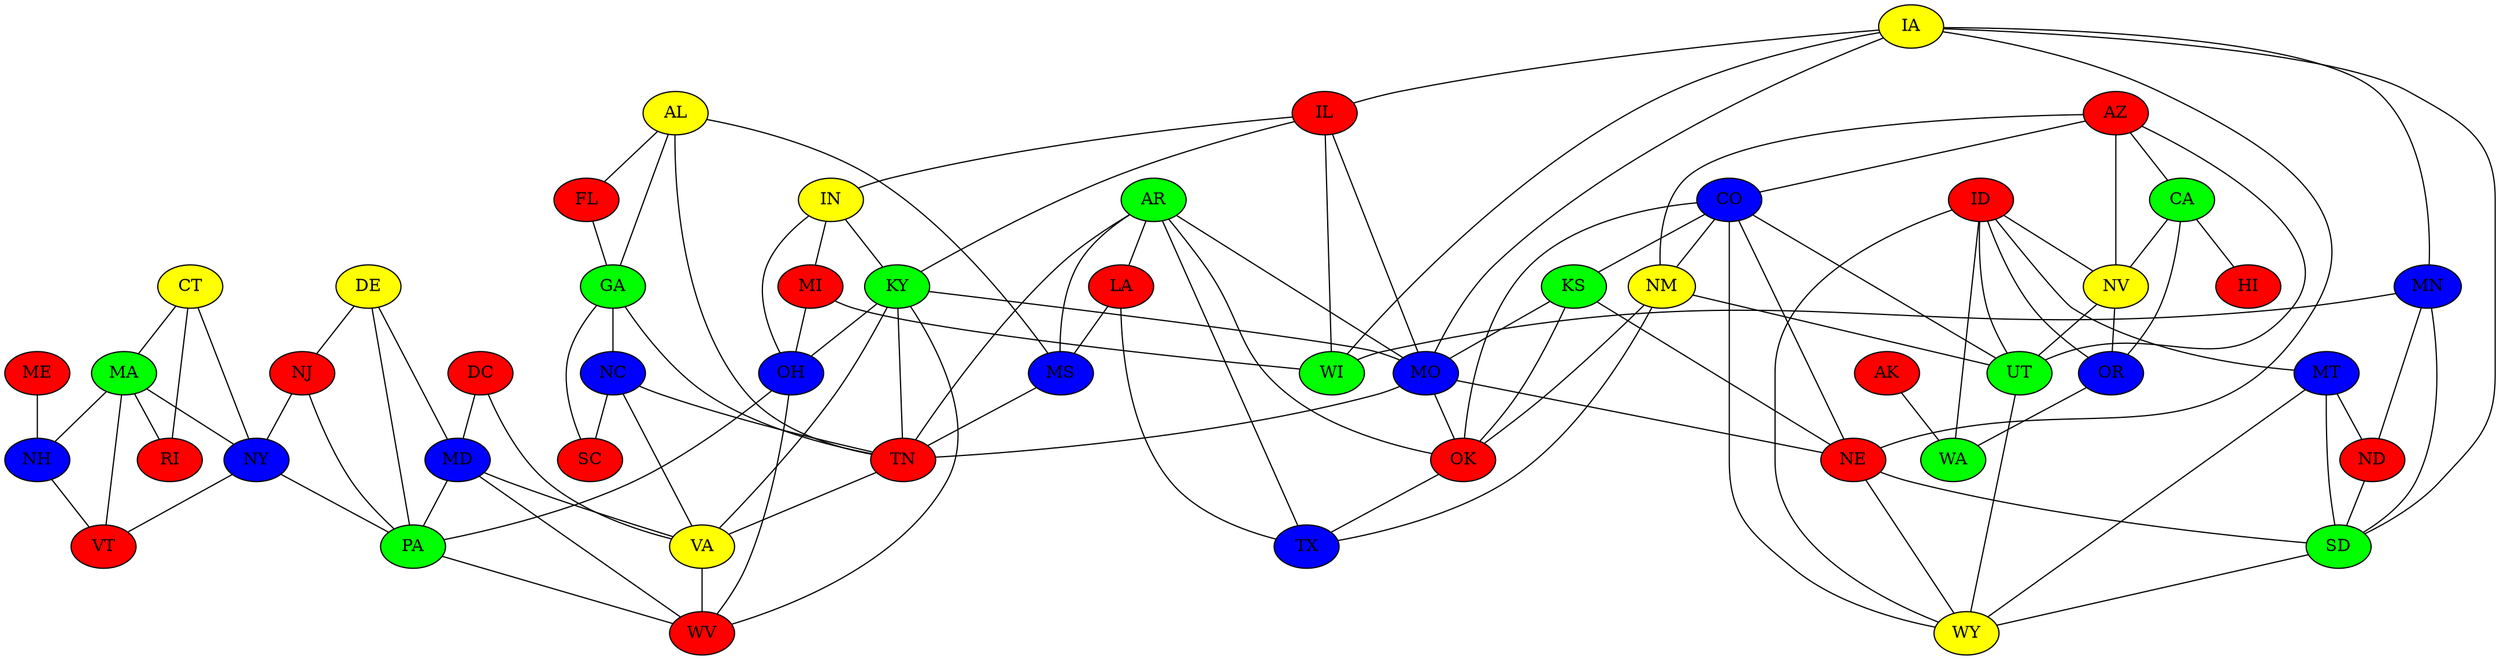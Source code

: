 graph {
AK [style=filled fillcolor=red]
AK -- WA;

AL [style=filled fillcolor=yellow]
AL -- TN;
AL -- GA;
AL -- FL;
AL -- MS;

AR [style=filled fillcolor=green]
AR -- MO;
AR -- TN;
AR -- MS;
AR -- LA;
AR -- TX;
AR -- OK;

AZ [style=filled fillcolor=red]
AZ -- UT;
AZ -- CO;
AZ -- NM;
AZ -- CA;
AZ -- NV;

CA [style=filled fillcolor=green]
CA -- OR;
CA -- NV;
CA -- HI;

CO [style=filled fillcolor=blue]
CO -- WY;
CO -- NE;
CO -- KS;
CO -- OK;
CO -- NM;
CO -- UT;

CT [style=filled fillcolor=yellow]
CT -- MA;
CT -- RI;
CT -- NY;

DC [style=filled fillcolor=red]
DC -- MD;
DC -- VA;

DE [style=filled fillcolor=yellow]
DE -- PA;
DE -- NJ;
DE -- MD;

FL [style=filled fillcolor=red]
FL -- GA;

GA [style=filled fillcolor=green]
GA -- NC;
GA -- SC;
GA -- TN;

HI [style=filled fillcolor=red]

IA [style=filled fillcolor=yellow]
IA -- MN;
IA -- WI;
IA -- IL;
IA -- MO;
IA -- NE;
IA -- SD;

ID [style=filled fillcolor=red]
ID -- MT;
ID -- WY;
ID -- UT;
ID -- NV;
ID -- OR;
ID -- WA;

IL [style=filled fillcolor=red]
IL -- WI;
IL -- IN;
IL -- KY;
IL -- MO;

IN [style=filled fillcolor=yellow]
IN -- MI;
IN -- OH;
IN -- KY;

KS [style=filled fillcolor=green]
KS -- NE;
KS -- MO;
KS -- OK;

KY [style=filled fillcolor=green]
KY -- OH;
KY -- WV;
KY -- VA;
KY -- TN;
KY -- MO;

LA [style=filled fillcolor=red]
LA -- MS;
LA -- TX;

MA [style=filled fillcolor=green]
MA -- NH;
MA -- RI;
MA -- NY;
MA -- VT;

MD [style=filled fillcolor=blue]
MD -- PA;
MD -- VA;
MD -- WV;

ME [style=filled fillcolor=red]
ME -- NH;

MI [style=filled fillcolor=red]
MI -- OH;
MI -- WI;

MN [style=filled fillcolor=blue]
MN -- WI;
MN -- SD;
MN -- ND;

MO [style=filled fillcolor=blue]
MO -- TN;
MO -- OK;
MO -- NE;

MS [style=filled fillcolor=blue]
MS -- TN;

MT [style=filled fillcolor=blue]
MT -- ND;
MT -- SD;
MT -- WY;

NC [style=filled fillcolor=blue]
NC -- VA;
NC -- SC;
NC -- TN;

ND [style=filled fillcolor=red]
ND -- SD;

NE [style=filled fillcolor=red]
NE -- SD;
NE -- WY;

NH [style=filled fillcolor=blue]
NH -- VT;

NJ [style=filled fillcolor=red]
NJ -- NY;
NJ -- PA;

NM [style=filled fillcolor=yellow]
NM -- OK;
NM -- TX;
NM -- UT;

NV [style=filled fillcolor=yellow]
NV -- UT;
NV -- OR;

NY [style=filled fillcolor=blue]
NY -- VT;
NY -- PA;

OH [style=filled fillcolor=blue]
OH -- PA;
OH -- WV;

OK [style=filled fillcolor=red]
OK -- TX;

OR [style=filled fillcolor=blue]
OR -- WA;

PA [style=filled fillcolor=green]
PA -- WV;

RI [style=filled fillcolor=red]

SC [style=filled fillcolor=red]

SD [style=filled fillcolor=green]
SD -- WY;

TN [style=filled fillcolor=red]
TN -- VA;

TX [style=filled fillcolor=blue]

UT [style=filled fillcolor=green]
UT -- WY;

VA [style=filled fillcolor=yellow]
VA -- WV;

VT [style=filled fillcolor=red]

WA [style=filled fillcolor=green]

WI [style=filled fillcolor=green]

WV [style=filled fillcolor=red]

WY [style=filled fillcolor=yellow]

overlap=false; 
splines=true;
}
